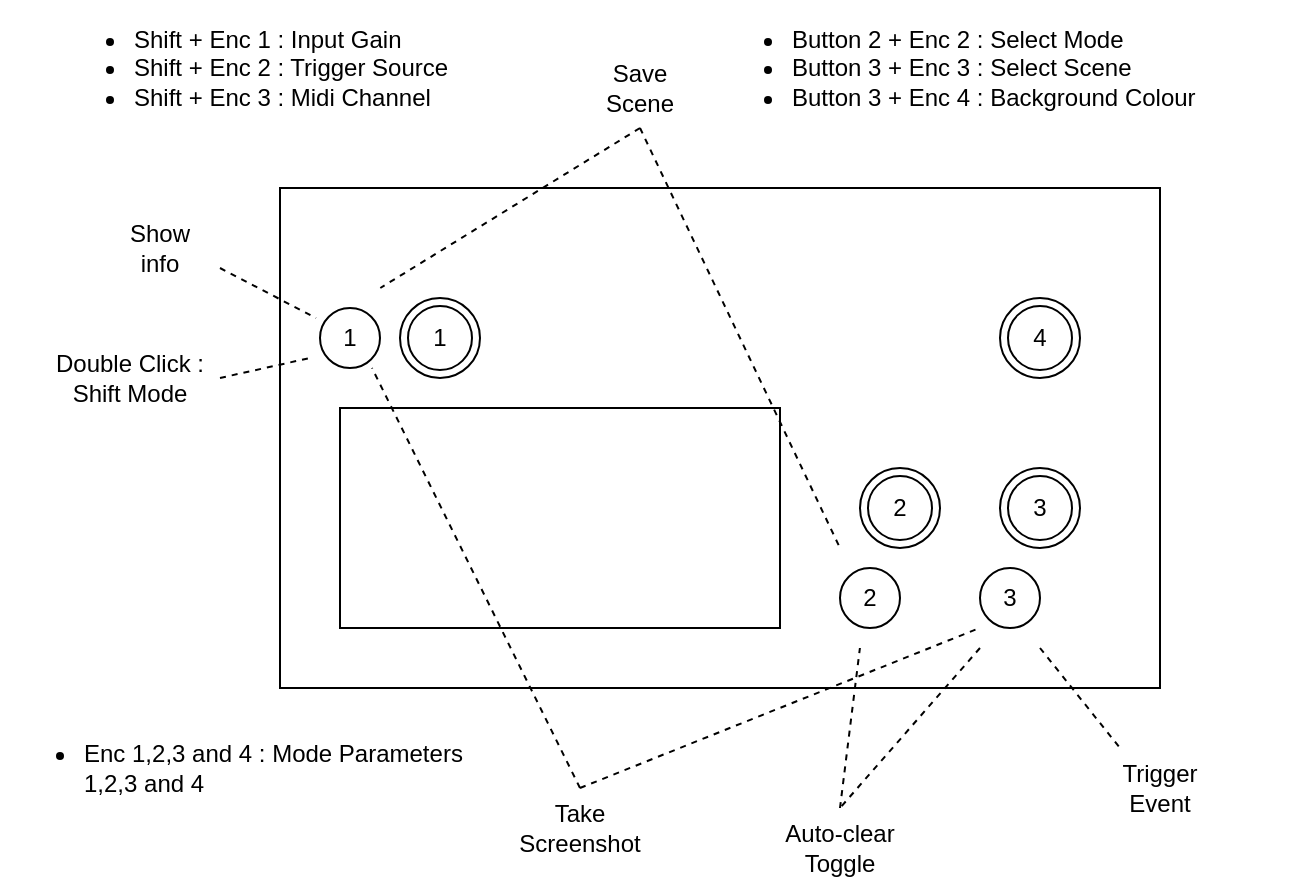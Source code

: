 <mxfile version="13.9.2" type="device"><diagram id="yMGnxRWPQ6J9wMxd8mtD" name="Page-1"><mxGraphModel dx="870" dy="636" grid="1" gridSize="10" guides="1" tooltips="1" connect="1" arrows="1" fold="1" page="1" pageScale="1" pageWidth="827" pageHeight="1169" math="0" shadow="0"><root><mxCell id="0"/><mxCell id="1" parent="0"/><mxCell id="y5SjLc_aNO4uLENIiDrL-1" value="" style="rounded=0;whiteSpace=wrap;html=1;" parent="1" vertex="1"><mxGeometry x="200" y="310" width="440" height="250" as="geometry"/></mxCell><mxCell id="y5SjLc_aNO4uLENIiDrL-2" value="" style="rounded=0;whiteSpace=wrap;html=1;" parent="1" vertex="1"><mxGeometry x="230" y="420" width="220" height="110" as="geometry"/></mxCell><mxCell id="y5SjLc_aNO4uLENIiDrL-3" value="" style="ellipse;whiteSpace=wrap;html=1;aspect=fixed;" parent="1" vertex="1"><mxGeometry x="220" y="370" width="30" height="30" as="geometry"/></mxCell><mxCell id="y5SjLc_aNO4uLENIiDrL-4" value="" style="ellipse;whiteSpace=wrap;html=1;aspect=fixed;" parent="1" vertex="1"><mxGeometry x="480" y="500" width="30" height="30" as="geometry"/></mxCell><mxCell id="y5SjLc_aNO4uLENIiDrL-5" value="" style="ellipse;whiteSpace=wrap;html=1;aspect=fixed;" parent="1" vertex="1"><mxGeometry x="550" y="500" width="30" height="30" as="geometry"/></mxCell><mxCell id="y5SjLc_aNO4uLENIiDrL-6" value="" style="ellipse;shape=doubleEllipse;whiteSpace=wrap;html=1;aspect=fixed;" parent="1" vertex="1"><mxGeometry x="260" y="365" width="40" height="40" as="geometry"/></mxCell><mxCell id="y5SjLc_aNO4uLENIiDrL-7" value="" style="ellipse;shape=doubleEllipse;whiteSpace=wrap;html=1;aspect=fixed;" parent="1" vertex="1"><mxGeometry x="490" y="450" width="40" height="40" as="geometry"/></mxCell><mxCell id="y5SjLc_aNO4uLENIiDrL-8" value="" style="ellipse;shape=doubleEllipse;whiteSpace=wrap;html=1;aspect=fixed;" parent="1" vertex="1"><mxGeometry x="560" y="450" width="40" height="40" as="geometry"/></mxCell><mxCell id="y5SjLc_aNO4uLENIiDrL-9" value="" style="ellipse;shape=doubleEllipse;whiteSpace=wrap;html=1;aspect=fixed;" parent="1" vertex="1"><mxGeometry x="560" y="365" width="40" height="40" as="geometry"/></mxCell><mxCell id="y5SjLc_aNO4uLENIiDrL-10" value="" style="endArrow=none;dashed=1;html=1;entryX=-0.067;entryY=0.167;entryDx=0;entryDy=0;entryPerimeter=0;" parent="1" target="y5SjLc_aNO4uLENIiDrL-3" edge="1"><mxGeometry width="50" height="50" relative="1" as="geometry"><mxPoint x="170" y="350" as="sourcePoint"/><mxPoint x="130" y="290" as="targetPoint"/></mxGeometry></mxCell><mxCell id="y5SjLc_aNO4uLENIiDrL-11" value="Show info" style="text;html=1;strokeColor=none;fillColor=none;align=center;verticalAlign=middle;whiteSpace=wrap;rounded=0;" parent="1" vertex="1"><mxGeometry x="120" y="330" width="40" height="20" as="geometry"/></mxCell><mxCell id="y5SjLc_aNO4uLENIiDrL-12" value="" style="endArrow=none;dashed=1;html=1;" parent="1" edge="1"><mxGeometry width="50" height="50" relative="1" as="geometry"><mxPoint x="580" y="540" as="sourcePoint"/><mxPoint x="620" y="590" as="targetPoint"/></mxGeometry></mxCell><mxCell id="y5SjLc_aNO4uLENIiDrL-13" value="Trigger Event" style="text;html=1;strokeColor=none;fillColor=none;align=center;verticalAlign=middle;whiteSpace=wrap;rounded=0;" parent="1" vertex="1"><mxGeometry x="620" y="600" width="40" height="20" as="geometry"/></mxCell><mxCell id="y5SjLc_aNO4uLENIiDrL-16" value="1" style="text;html=1;strokeColor=none;fillColor=none;align=center;verticalAlign=middle;whiteSpace=wrap;rounded=0;" parent="1" vertex="1"><mxGeometry x="260" y="375" width="40" height="20" as="geometry"/></mxCell><mxCell id="y5SjLc_aNO4uLENIiDrL-17" value="4" style="text;html=1;strokeColor=none;fillColor=none;align=center;verticalAlign=middle;whiteSpace=wrap;rounded=0;" parent="1" vertex="1"><mxGeometry x="560" y="375" width="40" height="20" as="geometry"/></mxCell><mxCell id="y5SjLc_aNO4uLENIiDrL-18" value="2" style="text;html=1;strokeColor=none;fillColor=none;align=center;verticalAlign=middle;whiteSpace=wrap;rounded=0;" parent="1" vertex="1"><mxGeometry x="490" y="460" width="40" height="20" as="geometry"/></mxCell><mxCell id="y5SjLc_aNO4uLENIiDrL-20" value="3" style="text;html=1;strokeColor=none;fillColor=none;align=center;verticalAlign=middle;whiteSpace=wrap;rounded=0;" parent="1" vertex="1"><mxGeometry x="560" y="460" width="40" height="20" as="geometry"/></mxCell><mxCell id="y5SjLc_aNO4uLENIiDrL-21" value="" style="endArrow=none;dashed=1;html=1;entryX=0.659;entryY=0.92;entryDx=0;entryDy=0;entryPerimeter=0;" parent="1" target="y5SjLc_aNO4uLENIiDrL-1" edge="1"><mxGeometry width="50" height="50" relative="1" as="geometry"><mxPoint x="480" y="620" as="sourcePoint"/><mxPoint x="439" y="585" as="targetPoint"/></mxGeometry></mxCell><mxCell id="y5SjLc_aNO4uLENIiDrL-22" value="" style="endArrow=none;dashed=1;html=1;" parent="1" edge="1"><mxGeometry width="50" height="50" relative="1" as="geometry"><mxPoint x="550" y="540" as="sourcePoint"/><mxPoint x="480" y="620" as="targetPoint"/></mxGeometry></mxCell><mxCell id="y5SjLc_aNO4uLENIiDrL-23" value="Auto-clear Toggle" style="text;html=1;strokeColor=none;fillColor=none;align=center;verticalAlign=middle;whiteSpace=wrap;rounded=0;" parent="1" vertex="1"><mxGeometry x="445" y="630" width="70" height="20" as="geometry"/></mxCell><mxCell id="y5SjLc_aNO4uLENIiDrL-24" value="" style="endArrow=none;dashed=1;html=1;entryX=0.795;entryY=0.88;entryDx=0;entryDy=0;entryPerimeter=0;" parent="1" target="y5SjLc_aNO4uLENIiDrL-1" edge="1"><mxGeometry width="50" height="50" relative="1" as="geometry"><mxPoint x="350" y="610" as="sourcePoint"/><mxPoint x="440" y="390" as="targetPoint"/></mxGeometry></mxCell><mxCell id="y5SjLc_aNO4uLENIiDrL-25" value="" style="endArrow=none;dashed=1;html=1;" parent="1" edge="1"><mxGeometry width="50" height="50" relative="1" as="geometry"><mxPoint x="350" y="610" as="sourcePoint"/><mxPoint x="246" y="400" as="targetPoint"/></mxGeometry></mxCell><mxCell id="y5SjLc_aNO4uLENIiDrL-26" value="Take Screenshot" style="text;html=1;strokeColor=none;fillColor=none;align=center;verticalAlign=middle;whiteSpace=wrap;rounded=0;" parent="1" vertex="1"><mxGeometry x="330" y="620" width="40" height="20" as="geometry"/></mxCell><mxCell id="y5SjLc_aNO4uLENIiDrL-27" value="" style="endArrow=none;dashed=1;html=1;entryX=0.114;entryY=0.2;entryDx=0;entryDy=0;entryPerimeter=0;" parent="1" target="y5SjLc_aNO4uLENIiDrL-1" edge="1"><mxGeometry width="50" height="50" relative="1" as="geometry"><mxPoint x="380" y="280" as="sourcePoint"/><mxPoint x="440" y="390" as="targetPoint"/></mxGeometry></mxCell><mxCell id="y5SjLc_aNO4uLENIiDrL-28" value="" style="endArrow=none;dashed=1;html=1;" parent="1" edge="1"><mxGeometry width="50" height="50" relative="1" as="geometry"><mxPoint x="380" y="280" as="sourcePoint"/><mxPoint x="480" y="490" as="targetPoint"/></mxGeometry></mxCell><mxCell id="y5SjLc_aNO4uLENIiDrL-29" value="Save Scene" style="text;html=1;strokeColor=none;fillColor=none;align=center;verticalAlign=middle;whiteSpace=wrap;rounded=0;" parent="1" vertex="1"><mxGeometry x="360" y="250" width="40" height="20" as="geometry"/></mxCell><mxCell id="y5SjLc_aNO4uLENIiDrL-30" value="1" style="text;html=1;strokeColor=none;fillColor=none;align=center;verticalAlign=middle;whiteSpace=wrap;rounded=0;" parent="1" vertex="1"><mxGeometry x="215" y="375" width="40" height="20" as="geometry"/></mxCell><mxCell id="y5SjLc_aNO4uLENIiDrL-31" value="2" style="text;html=1;strokeColor=none;fillColor=none;align=center;verticalAlign=middle;whiteSpace=wrap;rounded=0;" parent="1" vertex="1"><mxGeometry x="475" y="505" width="40" height="20" as="geometry"/></mxCell><mxCell id="y5SjLc_aNO4uLENIiDrL-32" value="3" style="text;html=1;strokeColor=none;fillColor=none;align=center;verticalAlign=middle;whiteSpace=wrap;rounded=0;" parent="1" vertex="1"><mxGeometry x="545" y="505" width="40" height="20" as="geometry"/></mxCell><mxCell id="y5SjLc_aNO4uLENIiDrL-33" value="&lt;div align=&quot;left&quot;&gt;&lt;ul&gt;&lt;li&gt;Button 2 + Enc 2 : Select Mode&lt;/li&gt;&lt;li&gt;Button 3 + Enc 3 : Select Scene&lt;/li&gt;&lt;li&gt;Button 3 + Enc 4 : Background Colour&lt;br&gt;&lt;/li&gt;&lt;/ul&gt;&lt;/div&gt;" style="text;html=1;strokeColor=none;fillColor=none;align=left;verticalAlign=middle;whiteSpace=wrap;rounded=0;" parent="1" vertex="1"><mxGeometry x="414" y="220" width="300" height="60" as="geometry"/></mxCell><mxCell id="y5SjLc_aNO4uLENIiDrL-35" value="&lt;div align=&quot;left&quot;&gt;&lt;ul&gt;&lt;li&gt;Enc 1,2,3 and 4 : Mode Parameters 1,2,3 and 4&lt;br&gt;&lt;/li&gt;&lt;/ul&gt;&lt;/div&gt;" style="text;html=1;strokeColor=none;fillColor=none;align=left;verticalAlign=middle;whiteSpace=wrap;rounded=0;" parent="1" vertex="1"><mxGeometry x="60" y="590" width="240" height="20" as="geometry"/></mxCell><mxCell id="0hiXGuCEtbDf4v5mDy3c-1" value="" style="endArrow=none;dashed=1;html=1;entryX=0;entryY=1;entryDx=0;entryDy=0;" edge="1" parent="1" target="y5SjLc_aNO4uLENIiDrL-30"><mxGeometry width="50" height="50" relative="1" as="geometry"><mxPoint x="170" y="405" as="sourcePoint"/><mxPoint x="217.99" y="420" as="targetPoint"/></mxGeometry></mxCell><mxCell id="0hiXGuCEtbDf4v5mDy3c-2" value="Double Click : Shift Mode" style="text;html=1;strokeColor=none;fillColor=none;align=center;verticalAlign=middle;whiteSpace=wrap;rounded=0;" vertex="1" parent="1"><mxGeometry x="80" y="395" width="90" height="20" as="geometry"/></mxCell><mxCell id="0hiXGuCEtbDf4v5mDy3c-3" value="&lt;div align=&quot;left&quot;&gt;&lt;ul&gt;&lt;li&gt;Shift + Enc 1 : Input Gain&lt;/li&gt;&lt;li&gt;Shift + Enc 2 : Trigger Source&lt;/li&gt;&lt;li&gt;Shift + Enc 3 : Midi Channel&lt;br&gt;&lt;/li&gt;&lt;/ul&gt;&lt;/div&gt;" style="text;html=1;strokeColor=none;fillColor=none;align=left;verticalAlign=middle;whiteSpace=wrap;rounded=0;" vertex="1" parent="1"><mxGeometry x="85" y="220" width="300" height="60" as="geometry"/></mxCell></root></mxGraphModel></diagram></mxfile>